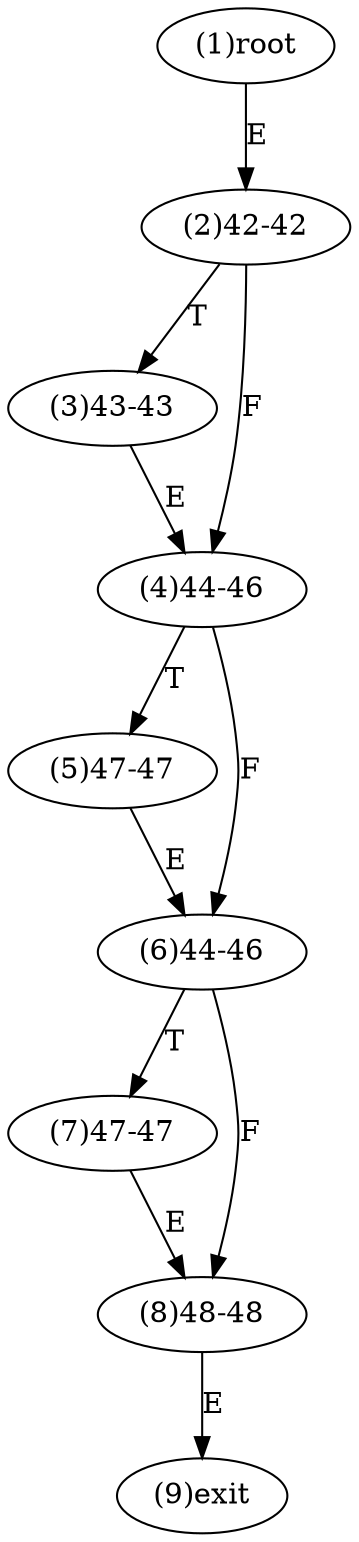 digraph "" { 
1[ label="(1)root"];
2[ label="(2)42-42"];
3[ label="(3)43-43"];
4[ label="(4)44-46"];
5[ label="(5)47-47"];
6[ label="(6)44-46"];
7[ label="(7)47-47"];
8[ label="(8)48-48"];
9[ label="(9)exit"];
1->2[ label="E"];
2->4[ label="F"];
2->3[ label="T"];
3->4[ label="E"];
4->6[ label="F"];
4->5[ label="T"];
5->6[ label="E"];
6->8[ label="F"];
6->7[ label="T"];
7->8[ label="E"];
8->9[ label="E"];
}